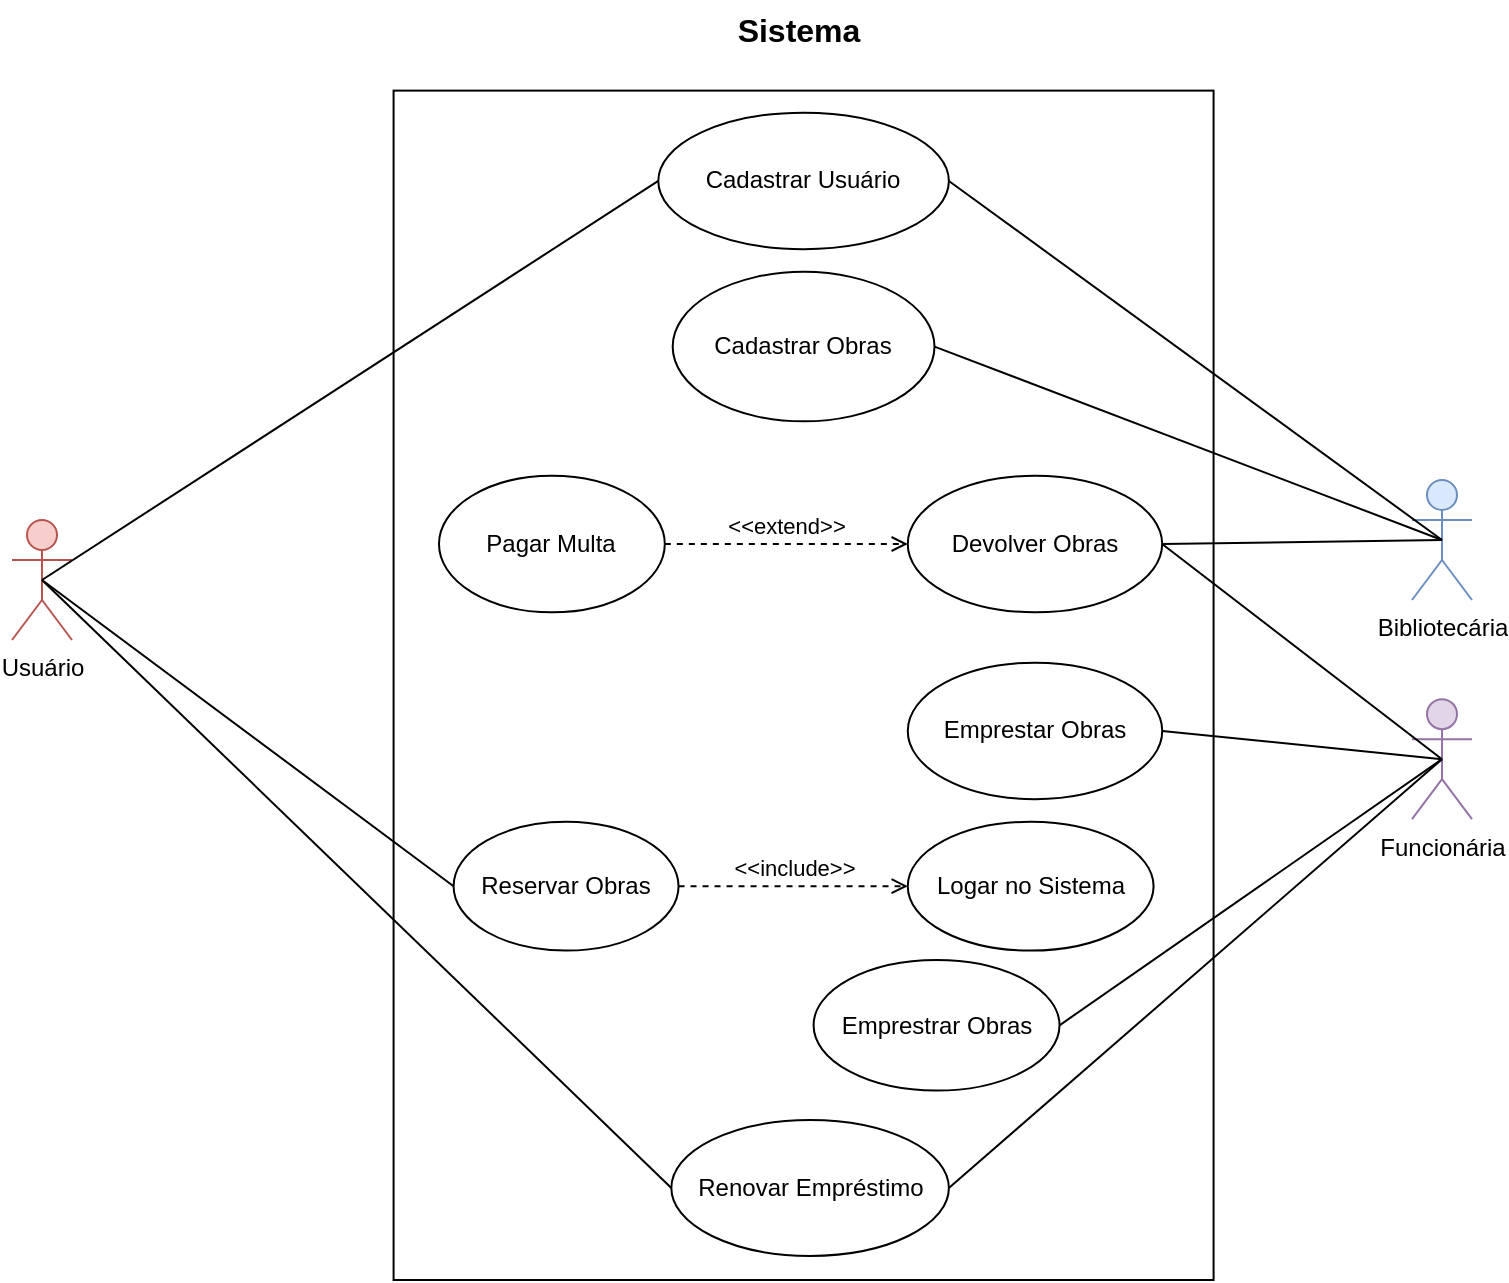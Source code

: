 <mxfile version="24.7.16">
  <diagram name="Página-1" id="VHbolOc0FTkq8lpuDO7x">
    <mxGraphModel dx="1114" dy="558" grid="1" gridSize="10" guides="1" tooltips="1" connect="1" arrows="1" fold="1" page="1" pageScale="1" pageWidth="827" pageHeight="1169" math="0" shadow="0">
      <root>
        <mxCell id="0" />
        <mxCell id="1" parent="0" />
        <mxCell id="mMl5ZqCpd9Su9_Vhrzp2-2" value="Bibliotecária" style="shape=umlActor;verticalLabelPosition=bottom;verticalAlign=top;html=1;outlineConnect=0;fillColor=#dae8fc;strokeColor=#6c8ebf;" parent="1" vertex="1">
          <mxGeometry x="1190" y="600" width="30" height="60" as="geometry" />
        </mxCell>
        <mxCell id="j-uDmC2jhsdjdx9KDqKA-7" value="Usuário" style="shape=umlActor;verticalLabelPosition=bottom;verticalAlign=top;html=1;fillColor=#f8cecc;strokeColor=#b85450;" parent="1" vertex="1">
          <mxGeometry x="490" y="620" width="30" height="60" as="geometry" />
        </mxCell>
        <mxCell id="j-uDmC2jhsdjdx9KDqKA-23" value="Funcionária" style="shape=umlActor;verticalLabelPosition=bottom;verticalAlign=top;html=1;fillColor=#e1d5e7;strokeColor=#9673a6;" parent="1" vertex="1">
          <mxGeometry x="1190" y="709.59" width="30" height="60" as="geometry" />
        </mxCell>
        <mxCell id="UbKn67XCH0BQJlUDBtEs-15" value="" style="group" vertex="1" connectable="0" parent="1">
          <mxGeometry x="670" y="360" width="410" height="640" as="geometry" />
        </mxCell>
        <mxCell id="UbKn67XCH0BQJlUDBtEs-8" value="" style="group" vertex="1" connectable="0" parent="UbKn67XCH0BQJlUDBtEs-15">
          <mxGeometry x="10.789" y="11.327" width="410" height="628.673" as="geometry" />
        </mxCell>
        <mxCell id="j-uDmC2jhsdjdx9KDqKA-2" value="" style="group;rounded=0;dashed=1;" parent="UbKn67XCH0BQJlUDBtEs-8" vertex="1" connectable="0">
          <mxGeometry y="33.982" width="410" height="594.69" as="geometry" />
        </mxCell>
        <mxCell id="mMl5ZqCpd9Su9_Vhrzp2-4" value="" style="rounded=0;whiteSpace=wrap;html=1;" parent="j-uDmC2jhsdjdx9KDqKA-2" vertex="1">
          <mxGeometry width="410" height="594.69" as="geometry" />
        </mxCell>
        <mxCell id="mMl5ZqCpd9Su9_Vhrzp2-1" value="Cadastrar&amp;nbsp;Obras" style="ellipse;whiteSpace=wrap;html=1;" parent="j-uDmC2jhsdjdx9KDqKA-2" vertex="1">
          <mxGeometry x="139.551" y="90.619" width="130.909" height="74.75" as="geometry" />
        </mxCell>
        <mxCell id="j-uDmC2jhsdjdx9KDqKA-3" value="Cadastrar Usuário" style="ellipse;whiteSpace=wrap;html=1;" parent="j-uDmC2jhsdjdx9KDqKA-2" vertex="1">
          <mxGeometry x="132.354" y="11.044" width="145.291" height="68.248" as="geometry" />
        </mxCell>
        <mxCell id="j-uDmC2jhsdjdx9KDqKA-21" value="Emprestar Obras" style="ellipse;whiteSpace=wrap;html=1;" parent="j-uDmC2jhsdjdx9KDqKA-2" vertex="1">
          <mxGeometry x="257.092" y="286.018" width="127.251" height="68.248" as="geometry" />
        </mxCell>
        <mxCell id="j-uDmC2jhsdjdx9KDqKA-31" value="Pagar Multa" style="ellipse;whiteSpace=wrap;html=1;" parent="j-uDmC2jhsdjdx9KDqKA-2" vertex="1">
          <mxGeometry x="22.701" y="192.566" width="112.923" height="68.304" as="geometry" />
        </mxCell>
        <mxCell id="j-uDmC2jhsdjdx9KDqKA-24" value="Devolver Obras" style="ellipse;whiteSpace=wrap;html=1;" parent="j-uDmC2jhsdjdx9KDqKA-2" vertex="1">
          <mxGeometry x="257.092" y="192.566" width="127.197" height="68.248" as="geometry" />
        </mxCell>
        <mxCell id="j-uDmC2jhsdjdx9KDqKA-34" value="&amp;lt;&amp;lt;extend&amp;gt;&amp;gt;" style="html=1;verticalAlign=bottom;labelBackgroundColor=none;endArrow=open;endFill=0;dashed=1;rounded=0;exitX=1;exitY=0.5;exitDx=0;exitDy=0;entryX=0;entryY=0.5;entryDx=0;entryDy=0;" parent="j-uDmC2jhsdjdx9KDqKA-2" source="j-uDmC2jhsdjdx9KDqKA-31" target="j-uDmC2jhsdjdx9KDqKA-24" edge="1">
          <mxGeometry width="160" relative="1" as="geometry">
            <mxPoint x="109.333" y="441.77" as="sourcePoint" />
            <mxPoint x="328" y="441.77" as="targetPoint" />
            <mxPoint as="offset" />
          </mxGeometry>
        </mxCell>
        <mxCell id="UbKn67XCH0BQJlUDBtEs-7" value="Reservar Obras" style="ellipse;whiteSpace=wrap;html=1;" vertex="1" parent="j-uDmC2jhsdjdx9KDqKA-2">
          <mxGeometry x="30" y="365.59" width="112.48" height="64.41" as="geometry" />
        </mxCell>
        <mxCell id="UbKn67XCH0BQJlUDBtEs-12" value="Logar no Sistema" style="ellipse;whiteSpace=wrap;html=1;" vertex="1" parent="j-uDmC2jhsdjdx9KDqKA-2">
          <mxGeometry x="257.09" y="365.59" width="122.91" height="64.41" as="geometry" />
        </mxCell>
        <mxCell id="UbKn67XCH0BQJlUDBtEs-13" value="&amp;lt;&amp;lt;include&amp;gt;&amp;gt;" style="html=1;verticalAlign=bottom;labelBackgroundColor=none;endArrow=open;endFill=0;dashed=1;rounded=0;exitX=1;exitY=0.5;exitDx=0;exitDy=0;entryX=0;entryY=0.5;entryDx=0;entryDy=0;" edge="1" parent="j-uDmC2jhsdjdx9KDqKA-2" source="UbKn67XCH0BQJlUDBtEs-7" target="UbKn67XCH0BQJlUDBtEs-12">
          <mxGeometry width="160" relative="1" as="geometry">
            <mxPoint x="159.9" y="555.044" as="sourcePoint" />
            <mxPoint x="378.567" y="555.044" as="targetPoint" />
          </mxGeometry>
        </mxCell>
        <mxCell id="UbKn67XCH0BQJlUDBtEs-31" value="Renovar Empréstimo" style="ellipse;whiteSpace=wrap;html=1;" vertex="1" parent="j-uDmC2jhsdjdx9KDqKA-2">
          <mxGeometry x="138.882" y="514.687" width="138.763" height="67.965" as="geometry" />
        </mxCell>
        <mxCell id="UbKn67XCH0BQJlUDBtEs-37" value="Emprestrar Obras" style="ellipse;whiteSpace=wrap;html=1;" vertex="1" parent="j-uDmC2jhsdjdx9KDqKA-2">
          <mxGeometry x="210" y="434.69" width="122.97" height="65.31" as="geometry" />
        </mxCell>
        <mxCell id="UbKn67XCH0BQJlUDBtEs-6" value="Sistema" style="text;html=1;align=center;verticalAlign=middle;resizable=0;points=[];autosize=1;strokeColor=none;fillColor=none;fontStyle=1;fontSize=16;" vertex="1" parent="UbKn67XCH0BQJlUDBtEs-8">
          <mxGeometry x="161.846" y="-11.327" width="80" height="30" as="geometry" />
        </mxCell>
        <mxCell id="j-uDmC2jhsdjdx9KDqKA-1" value="" style="html=1;verticalAlign=bottom;labelBackgroundColor=none;endArrow=none;endFill=0;endSize=6;align=left;rounded=0;entryX=0.5;entryY=0.5;entryDx=0;entryDy=0;entryPerimeter=0;exitX=1;exitY=0.5;exitDx=0;exitDy=0;" parent="1" source="mMl5ZqCpd9Su9_Vhrzp2-1" target="mMl5ZqCpd9Su9_Vhrzp2-2" edge="1">
          <mxGeometry x="-1" relative="1" as="geometry">
            <mxPoint x="899" y="508" as="sourcePoint" />
            <mxPoint x="1059" y="508" as="targetPoint" />
          </mxGeometry>
        </mxCell>
        <mxCell id="UbKn67XCH0BQJlUDBtEs-5" value="" style="html=1;verticalAlign=bottom;labelBackgroundColor=none;endArrow=none;endFill=0;endSize=6;align=left;rounded=0;entryX=0.5;entryY=0.5;entryDx=0;entryDy=0;entryPerimeter=0;exitX=1;exitY=0.5;exitDx=0;exitDy=0;" edge="1" parent="1" source="j-uDmC2jhsdjdx9KDqKA-21" target="j-uDmC2jhsdjdx9KDqKA-23">
          <mxGeometry x="-1" relative="1" as="geometry">
            <mxPoint x="821" y="780" as="sourcePoint" />
            <mxPoint x="1215" y="750" as="targetPoint" />
          </mxGeometry>
        </mxCell>
        <mxCell id="j-uDmC2jhsdjdx9KDqKA-28" value="" style="html=1;verticalAlign=bottom;labelBackgroundColor=none;endArrow=none;endFill=0;endSize=6;align=left;rounded=0;exitX=1;exitY=0.5;exitDx=0;exitDy=0;entryX=0.5;entryY=0.5;entryDx=0;entryDy=0;entryPerimeter=0;" parent="1" source="j-uDmC2jhsdjdx9KDqKA-24" target="mMl5ZqCpd9Su9_Vhrzp2-2" edge="1">
          <mxGeometry x="-1" relative="1" as="geometry">
            <mxPoint x="820" y="770" as="sourcePoint" />
            <mxPoint x="1104" y="720" as="targetPoint" />
            <Array as="points" />
          </mxGeometry>
        </mxCell>
        <mxCell id="j-uDmC2jhsdjdx9KDqKA-25" value="" style="html=1;verticalAlign=bottom;labelBackgroundColor=none;endArrow=none;endFill=0;endSize=6;align=left;rounded=0;entryX=0.5;entryY=0.5;entryDx=0;entryDy=0;entryPerimeter=0;exitX=1;exitY=0.5;exitDx=0;exitDy=0;" parent="1" source="j-uDmC2jhsdjdx9KDqKA-24" target="j-uDmC2jhsdjdx9KDqKA-23" edge="1">
          <mxGeometry x="-1" relative="1" as="geometry">
            <mxPoint x="910" y="740" as="sourcePoint" />
            <mxPoint x="1000" y="800" as="targetPoint" />
          </mxGeometry>
        </mxCell>
        <mxCell id="j-uDmC2jhsdjdx9KDqKA-13" value="" style="html=1;verticalAlign=bottom;labelBackgroundColor=none;endArrow=none;endFill=0;endSize=6;align=left;rounded=0;entryX=0.5;entryY=0.5;entryDx=0;entryDy=0;entryPerimeter=0;exitX=0;exitY=0.5;exitDx=0;exitDy=0;" parent="1" source="j-uDmC2jhsdjdx9KDqKA-3" target="j-uDmC2jhsdjdx9KDqKA-7" edge="1">
          <mxGeometry x="-1" relative="1" as="geometry">
            <mxPoint x="799" y="603" as="sourcePoint" />
            <mxPoint x="1004" y="668" as="targetPoint" />
          </mxGeometry>
        </mxCell>
        <mxCell id="UbKn67XCH0BQJlUDBtEs-10" value="" style="html=1;verticalAlign=bottom;labelBackgroundColor=none;endArrow=none;endFill=0;endSize=6;align=left;rounded=0;entryX=0.5;entryY=0.5;entryDx=0;entryDy=0;entryPerimeter=0;exitX=0;exitY=0.5;exitDx=0;exitDy=0;" edge="1" parent="1" source="UbKn67XCH0BQJlUDBtEs-7" target="j-uDmC2jhsdjdx9KDqKA-7">
          <mxGeometry x="-1" relative="1" as="geometry">
            <mxPoint x="635" y="730" as="sourcePoint" />
            <mxPoint x="470" y="790" as="targetPoint" />
          </mxGeometry>
        </mxCell>
        <mxCell id="UbKn67XCH0BQJlUDBtEs-33" value="" style="html=1;verticalAlign=bottom;labelBackgroundColor=none;endArrow=none;endFill=0;endSize=6;align=left;rounded=0;entryX=0.5;entryY=0.5;entryDx=0;entryDy=0;entryPerimeter=0;exitX=1;exitY=0.5;exitDx=0;exitDy=0;" edge="1" parent="1" source="UbKn67XCH0BQJlUDBtEs-31" target="j-uDmC2jhsdjdx9KDqKA-23">
          <mxGeometry x="-1" relative="1" as="geometry">
            <mxPoint x="1110" y="850" as="sourcePoint" />
            <mxPoint x="1247" y="930" as="targetPoint" />
          </mxGeometry>
        </mxCell>
        <mxCell id="UbKn67XCH0BQJlUDBtEs-34" value="" style="html=1;verticalAlign=bottom;labelBackgroundColor=none;endArrow=none;endFill=0;endSize=6;align=left;rounded=0;entryX=0.5;entryY=0.5;entryDx=0;entryDy=0;entryPerimeter=0;exitX=1;exitY=0.5;exitDx=0;exitDy=0;" edge="1" parent="1" source="j-uDmC2jhsdjdx9KDqKA-3" target="mMl5ZqCpd9Su9_Vhrzp2-2">
          <mxGeometry x="-1" relative="1" as="geometry">
            <mxPoint x="1130" y="460" as="sourcePoint" />
            <mxPoint x="1269" y="567" as="targetPoint" />
          </mxGeometry>
        </mxCell>
        <mxCell id="UbKn67XCH0BQJlUDBtEs-36" value="" style="html=1;verticalAlign=bottom;labelBackgroundColor=none;endArrow=none;endFill=0;endSize=6;align=left;rounded=0;entryX=0.5;entryY=0.5;entryDx=0;entryDy=0;entryPerimeter=0;exitX=0;exitY=0.5;exitDx=0;exitDy=0;" edge="1" parent="1" source="UbKn67XCH0BQJlUDBtEs-31" target="j-uDmC2jhsdjdx9KDqKA-7">
          <mxGeometry x="-1" relative="1" as="geometry">
            <mxPoint x="726" y="890" as="sourcePoint" />
            <mxPoint x="520" y="740" as="targetPoint" />
          </mxGeometry>
        </mxCell>
        <mxCell id="UbKn67XCH0BQJlUDBtEs-38" value="" style="html=1;verticalAlign=bottom;labelBackgroundColor=none;endArrow=none;endFill=0;endSize=6;align=left;rounded=0;entryX=0.5;entryY=0.5;entryDx=0;entryDy=0;entryPerimeter=0;exitX=1;exitY=0.5;exitDx=0;exitDy=0;" edge="1" parent="1" source="UbKn67XCH0BQJlUDBtEs-37" target="j-uDmC2jhsdjdx9KDqKA-23">
          <mxGeometry x="-1" relative="1" as="geometry">
            <mxPoint x="1130" y="944" as="sourcePoint" />
            <mxPoint x="1378" y="730" as="targetPoint" />
          </mxGeometry>
        </mxCell>
      </root>
    </mxGraphModel>
  </diagram>
</mxfile>
